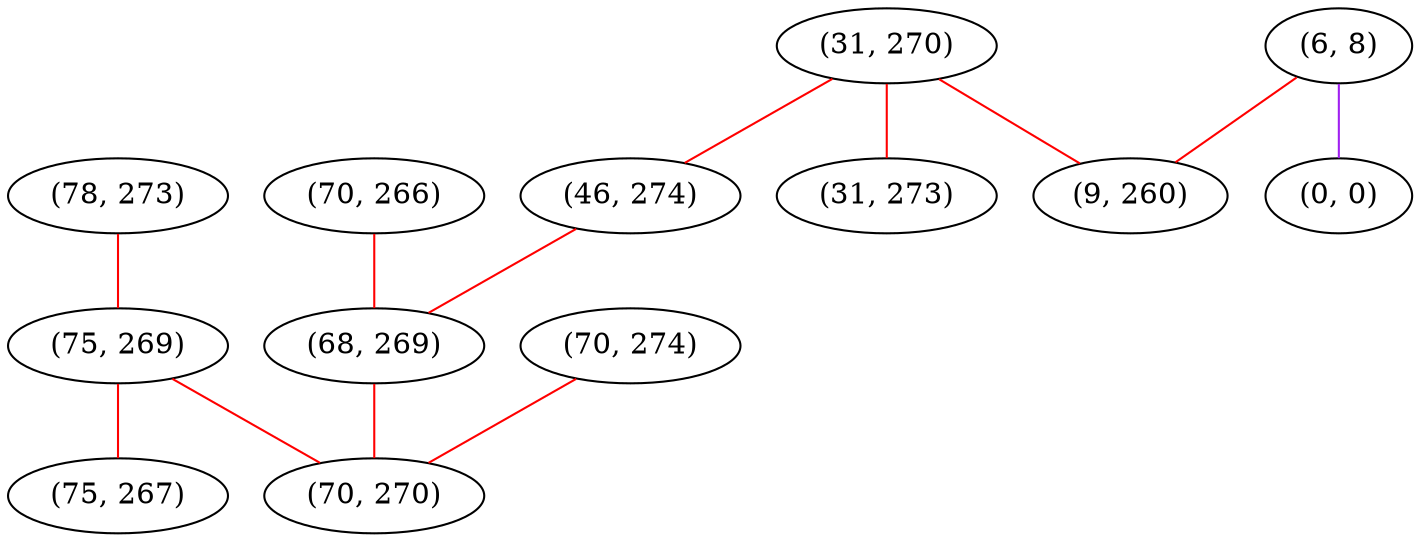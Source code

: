 graph "" {
"(78, 273)";
"(70, 266)";
"(6, 8)";
"(31, 270)";
"(46, 274)";
"(0, 0)";
"(31, 273)";
"(68, 269)";
"(70, 274)";
"(9, 260)";
"(75, 269)";
"(75, 267)";
"(70, 270)";
"(78, 273)" -- "(75, 269)"  [color=red, key=0, weight=1];
"(70, 266)" -- "(68, 269)"  [color=red, key=0, weight=1];
"(6, 8)" -- "(0, 0)"  [color=purple, key=0, weight=4];
"(6, 8)" -- "(9, 260)"  [color=red, key=0, weight=1];
"(31, 270)" -- "(46, 274)"  [color=red, key=0, weight=1];
"(31, 270)" -- "(9, 260)"  [color=red, key=0, weight=1];
"(31, 270)" -- "(31, 273)"  [color=red, key=0, weight=1];
"(46, 274)" -- "(68, 269)"  [color=red, key=0, weight=1];
"(68, 269)" -- "(70, 270)"  [color=red, key=0, weight=1];
"(70, 274)" -- "(70, 270)"  [color=red, key=0, weight=1];
"(75, 269)" -- "(75, 267)"  [color=red, key=0, weight=1];
"(75, 269)" -- "(70, 270)"  [color=red, key=0, weight=1];
}

